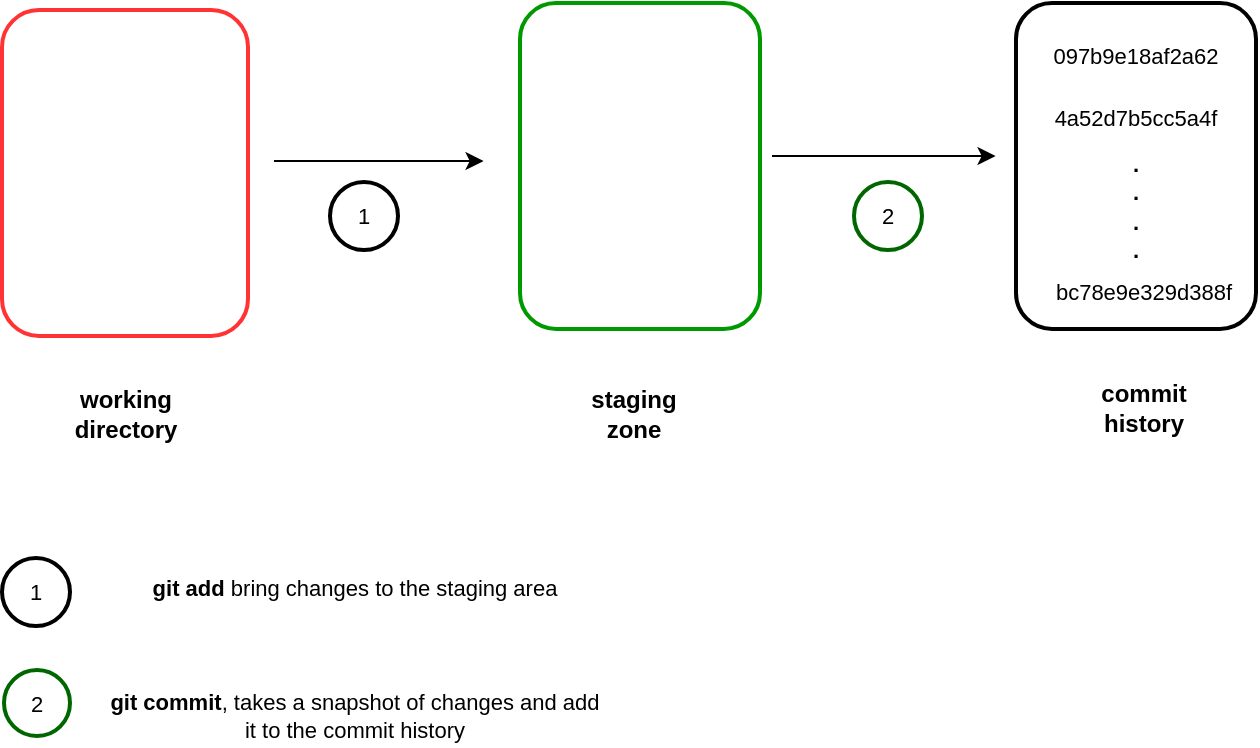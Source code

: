 <mxfile version="20.2.6" type="device"><diagram id="b2H9OiQChcPk-hyQFYPr" name="Page-1"><mxGraphModel dx="1549" dy="817" grid="0" gridSize="10" guides="1" tooltips="1" connect="1" arrows="1" fold="1" page="1" pageScale="1" pageWidth="1654" pageHeight="1169" math="0" shadow="0"><root><mxCell id="0"/><mxCell id="1" parent="0"/><mxCell id="-51WqTinMynpM2-dVsRc-11" style="edgeStyle=orthogonalEdgeStyle;rounded=0;orthogonalLoop=1;jettySize=auto;html=1;" edge="1" parent="1"><mxGeometry relative="1" as="geometry"><mxPoint x="480.8" y="383.5" as="targetPoint"/><mxPoint x="376" y="383.5" as="sourcePoint"/></mxGeometry></mxCell><mxCell id="-51WqTinMynpM2-dVsRc-9" value="" style="rounded=1;whiteSpace=wrap;html=1;strokeColor=#FF3333;strokeWidth=2;" vertex="1" parent="1"><mxGeometry x="240" y="308" width="123" height="163" as="geometry"/></mxCell><mxCell id="-51WqTinMynpM2-dVsRc-1" value="" style="shape=image;html=1;verticalAlign=top;verticalLabelPosition=bottom;labelBackgroundColor=#ffffff;imageAspect=0;aspect=fixed;image=https://cdn4.iconfinder.com/data/icons/file-extension-names-vol-8/512/33-128.png" vertex="1" parent="1"><mxGeometry x="251" y="365" width="42" height="42" as="geometry"/></mxCell><mxCell id="-51WqTinMynpM2-dVsRc-2" value="" style="shape=image;html=1;verticalAlign=top;verticalLabelPosition=bottom;labelBackgroundColor=#ffffff;imageAspect=0;aspect=fixed;image=https://cdn0.iconfinder.com/data/icons/file-names-26/512/27-128.png" vertex="1" parent="1"><mxGeometry x="300" y="365" width="42" height="42" as="geometry"/></mxCell><mxCell id="-51WqTinMynpM2-dVsRc-8" style="edgeStyle=orthogonalEdgeStyle;rounded=0;orthogonalLoop=1;jettySize=auto;html=1;" edge="1" parent="1"><mxGeometry relative="1" as="geometry"><mxPoint x="736.8" y="381" as="targetPoint"/><mxPoint x="625" y="381" as="sourcePoint"/><Array as="points"><mxPoint x="694" y="381"/><mxPoint x="694" y="381"/></Array></mxGeometry></mxCell><mxCell id="-51WqTinMynpM2-dVsRc-3" value="" style="rounded=1;whiteSpace=wrap;html=1;strokeWidth=2;strokeColor=#009900;" vertex="1" parent="1"><mxGeometry x="499" y="304.5" width="120" height="163" as="geometry"/></mxCell><mxCell id="-51WqTinMynpM2-dVsRc-4" value="&lt;span style=&quot;color: rgba(0, 0, 0, 0); font-family: monospace; font-size: 0px; text-align: start;&quot;&gt;%3CmxGraphModel%3E%3Croot%3E%3CmxCell%20id%3D%220%22%2F%3E%3CmxCell%20id%3D%221%22%20parent%3D%220%22%2F%3E%3CmxCell%20id%3D%222%22%20value%3D%22%26lt%3Bfont%20style%3D%26quot%3Bfont-size%3A%2011px%3B%26quot%3B%26gt%3B097b9e18af2a62%26lt%3B%2Ffont%26gt%3B%22%20style%3D%22text%3Bhtml%3D1%3BstrokeColor%3Dnone%3BfillColor%3Dnone%3Balign%3Dcenter%3BverticalAlign%3Dmiddle%3BwhiteSpace%3Dwrap%3Brounded%3D0%3B%22%20vertex%3D%221%22%20parent%3D%221%22%3E%3CmxGeometry%20x%3D%22760%22%20y%3D%22319%22%20width%3D%2294%22%20height%3D%2224%22%20as%3D%22geometry%22%2F%3E%3C%2FmxCell%3E%3C%2Froot%3E%3C%2FmxGraphModel%3E&lt;/span&gt;" style="rounded=1;whiteSpace=wrap;html=1;strokeWidth=2;" vertex="1" parent="1"><mxGeometry x="747" y="304.5" width="120" height="163" as="geometry"/></mxCell><mxCell id="-51WqTinMynpM2-dVsRc-12" value="&lt;b&gt;working directory&lt;/b&gt;" style="text;html=1;strokeColor=none;fillColor=none;align=center;verticalAlign=middle;whiteSpace=wrap;rounded=0;" vertex="1" parent="1"><mxGeometry x="264.5" y="495" width="74" height="30" as="geometry"/></mxCell><mxCell id="-51WqTinMynpM2-dVsRc-13" value="&lt;b&gt;staging zone&lt;/b&gt;" style="text;html=1;strokeColor=none;fillColor=none;align=center;verticalAlign=middle;whiteSpace=wrap;rounded=0;" vertex="1" parent="1"><mxGeometry x="519" y="495" width="74" height="30" as="geometry"/></mxCell><mxCell id="-51WqTinMynpM2-dVsRc-14" value="&lt;b&gt;commit history&lt;/b&gt;" style="text;html=1;strokeColor=none;fillColor=none;align=center;verticalAlign=middle;whiteSpace=wrap;rounded=0;" vertex="1" parent="1"><mxGeometry x="774" y="492" width="74" height="30" as="geometry"/></mxCell><mxCell id="-51WqTinMynpM2-dVsRc-15" value="&lt;font style=&quot;font-size: 11px;&quot;&gt;097b9e18af2a62&lt;/font&gt;" style="text;html=1;strokeColor=none;fillColor=none;align=center;verticalAlign=middle;whiteSpace=wrap;rounded=0;" vertex="1" parent="1"><mxGeometry x="760" y="319" width="94" height="24" as="geometry"/></mxCell><mxCell id="-51WqTinMynpM2-dVsRc-16" value="&lt;font style=&quot;font-size: 11px;&quot;&gt;4a52d7b5cc5a4f&lt;/font&gt;" style="text;html=1;strokeColor=none;fillColor=none;align=center;verticalAlign=middle;whiteSpace=wrap;rounded=0;" vertex="1" parent="1"><mxGeometry x="760" y="350" width="94" height="24" as="geometry"/></mxCell><mxCell id="-51WqTinMynpM2-dVsRc-17" value="&lt;font style=&quot;font-size: 11px;&quot;&gt;&lt;b&gt;.&lt;br&gt;.&lt;br&gt;.&lt;br&gt;.&lt;/b&gt;&lt;br&gt;&lt;/font&gt;" style="text;html=1;strokeColor=none;fillColor=none;align=center;verticalAlign=middle;whiteSpace=wrap;rounded=0;" vertex="1" parent="1"><mxGeometry x="760" y="378" width="94" height="56" as="geometry"/></mxCell><mxCell id="-51WqTinMynpM2-dVsRc-18" value="&lt;font style=&quot;font-size: 11px;&quot;&gt;bc78e9e329d388f&lt;/font&gt;" style="text;html=1;strokeColor=none;fillColor=none;align=center;verticalAlign=middle;whiteSpace=wrap;rounded=0;" vertex="1" parent="1"><mxGeometry x="764" y="437" width="94" height="24" as="geometry"/></mxCell><mxCell id="-51WqTinMynpM2-dVsRc-20" value="1" style="ellipse;whiteSpace=wrap;html=1;aspect=fixed;fontSize=11;strokeColor=#000000;strokeWidth=2;" vertex="1" parent="1"><mxGeometry x="404" y="394" width="34" height="34" as="geometry"/></mxCell><mxCell id="-51WqTinMynpM2-dVsRc-22" value="2" style="ellipse;whiteSpace=wrap;html=1;aspect=fixed;fontSize=11;strokeColor=#006600;strokeWidth=2;" vertex="1" parent="1"><mxGeometry x="666" y="394" width="34" height="34" as="geometry"/></mxCell><mxCell id="-51WqTinMynpM2-dVsRc-23" value="" style="shape=image;html=1;verticalAlign=top;verticalLabelPosition=bottom;labelBackgroundColor=#ffffff;imageAspect=0;aspect=fixed;image=https://cdn4.iconfinder.com/data/icons/file-extension-names-vol-8/512/33-128.png" vertex="1" parent="1"><mxGeometry x="513.5" y="361" width="42" height="42" as="geometry"/></mxCell><mxCell id="-51WqTinMynpM2-dVsRc-24" value="" style="shape=image;html=1;verticalAlign=top;verticalLabelPosition=bottom;labelBackgroundColor=#ffffff;imageAspect=0;aspect=fixed;image=https://cdn0.iconfinder.com/data/icons/file-names-26/512/27-128.png" vertex="1" parent="1"><mxGeometry x="562.5" y="361" width="42" height="42" as="geometry"/></mxCell><mxCell id="-51WqTinMynpM2-dVsRc-25" value="1" style="ellipse;whiteSpace=wrap;html=1;aspect=fixed;fontSize=11;strokeColor=#000000;strokeWidth=2;" vertex="1" parent="1"><mxGeometry x="240" y="582" width="34" height="34" as="geometry"/></mxCell><mxCell id="-51WqTinMynpM2-dVsRc-26" value="2" style="ellipse;whiteSpace=wrap;html=1;aspect=fixed;fontSize=11;strokeColor=#006600;strokeWidth=2;" vertex="1" parent="1"><mxGeometry x="241" y="638" width="33" height="33" as="geometry"/></mxCell><mxCell id="-51WqTinMynpM2-dVsRc-27" value="&lt;b&gt;git add&lt;/b&gt; bring changes to the staging area" style="text;html=1;strokeColor=none;fillColor=none;align=center;verticalAlign=middle;whiteSpace=wrap;rounded=0;fontSize=11;" vertex="1" parent="1"><mxGeometry x="289" y="582" width="255" height="30" as="geometry"/></mxCell><mxCell id="-51WqTinMynpM2-dVsRc-28" value="&lt;b&gt;git commit&lt;/b&gt;, takes a snapshot of changes and add it to the commit history" style="text;html=1;strokeColor=none;fillColor=none;align=center;verticalAlign=middle;whiteSpace=wrap;rounded=0;fontSize=11;" vertex="1" parent="1"><mxGeometry x="289" y="646" width="255" height="30" as="geometry"/></mxCell></root></mxGraphModel></diagram></mxfile>